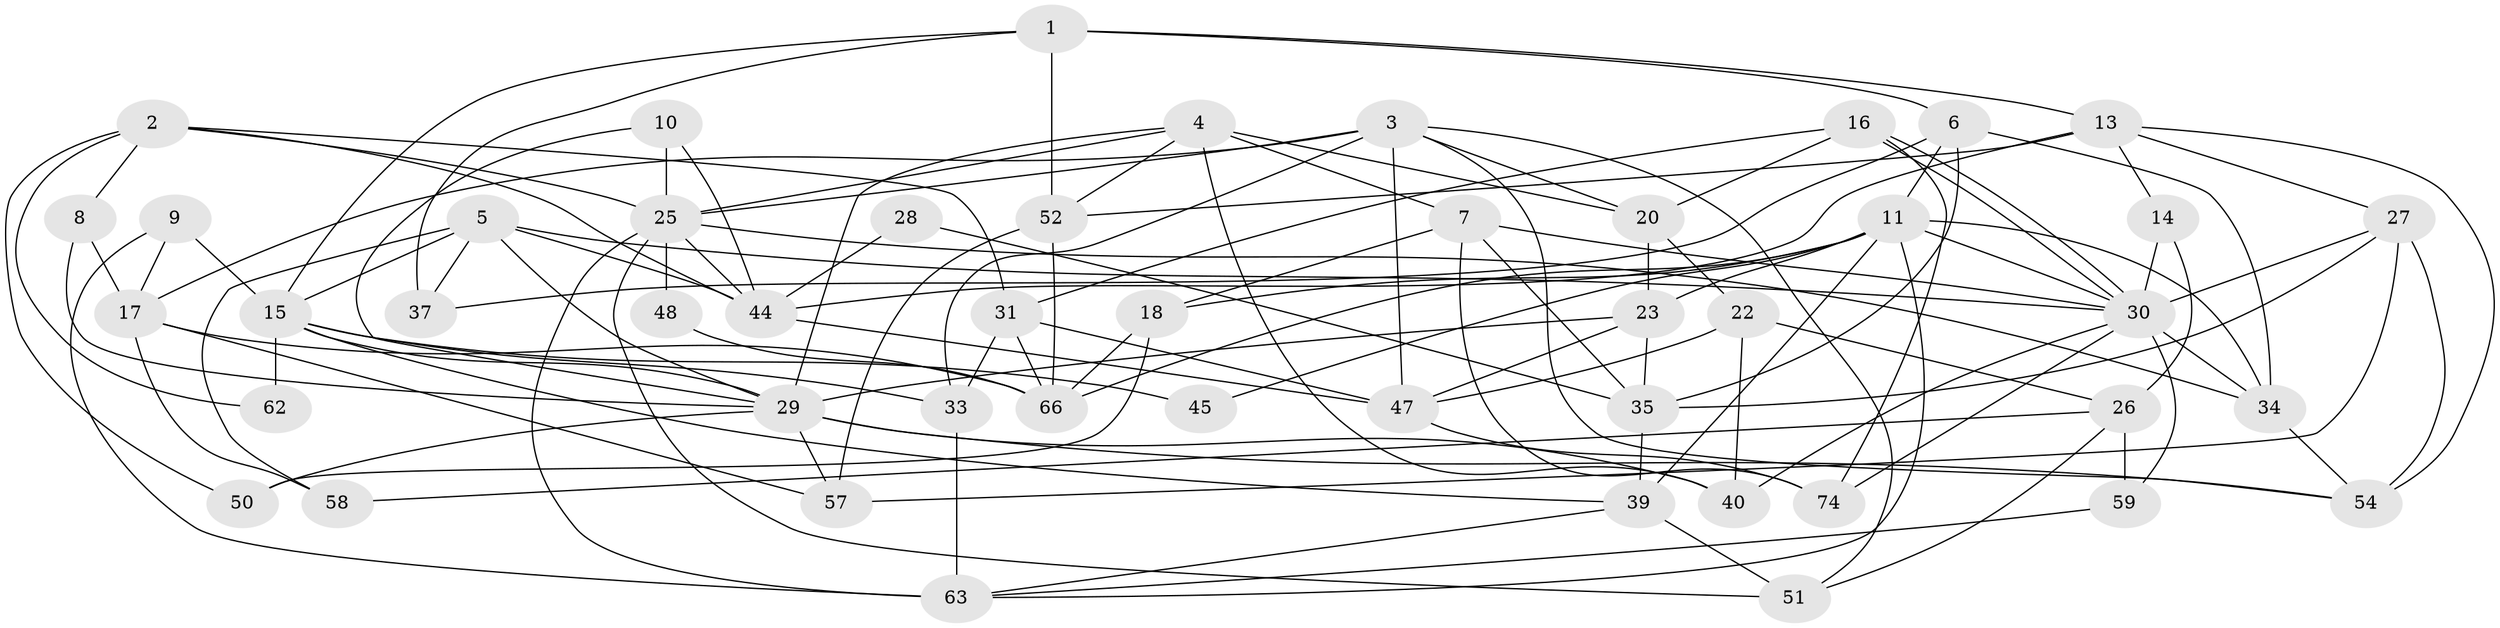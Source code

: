 // Generated by graph-tools (version 1.1) at 2025/52/02/27/25 19:52:05]
// undirected, 48 vertices, 120 edges
graph export_dot {
graph [start="1"]
  node [color=gray90,style=filled];
  1;
  2 [super="+12"];
  3 [super="+71"];
  4 [super="+65"];
  5 [super="+36"];
  6;
  7 [super="+73"];
  8;
  9;
  10;
  11 [super="+21"];
  13 [super="+60"];
  14;
  15 [super="+72"];
  16 [super="+24"];
  17 [super="+19"];
  18;
  20 [super="+42"];
  22 [super="+46"];
  23 [super="+75"];
  25 [super="+70"];
  26 [super="+49"];
  27 [super="+61"];
  28;
  29 [super="+41"];
  30 [super="+32"];
  31;
  33 [super="+38"];
  34;
  35 [super="+53"];
  37 [super="+43"];
  39 [super="+56"];
  40;
  44 [super="+68"];
  45;
  47 [super="+64"];
  48;
  50;
  51;
  52;
  54 [super="+55"];
  57;
  58;
  59;
  62;
  63 [super="+67"];
  66 [super="+69"];
  74;
  1 -- 6;
  1 -- 52;
  1 -- 37;
  1 -- 15;
  1 -- 13;
  2 -- 25;
  2 -- 8;
  2 -- 62;
  2 -- 50;
  2 -- 31;
  2 -- 44;
  3 -- 20;
  3 -- 25;
  3 -- 51;
  3 -- 47;
  3 -- 54;
  3 -- 17;
  3 -- 33;
  4 -- 25;
  4 -- 20;
  4 -- 52;
  4 -- 7;
  4 -- 40;
  4 -- 29;
  5 -- 44;
  5 -- 15;
  5 -- 29;
  5 -- 37;
  5 -- 58;
  5 -- 30;
  6 -- 34;
  6 -- 35;
  6 -- 37;
  6 -- 11;
  7 -- 30;
  7 -- 18;
  7 -- 74;
  7 -- 35;
  8 -- 17;
  8 -- 29;
  9 -- 63;
  9 -- 17;
  9 -- 15;
  10 -- 44;
  10 -- 29;
  10 -- 25;
  11 -- 18;
  11 -- 34;
  11 -- 66;
  11 -- 45;
  11 -- 23;
  11 -- 63;
  11 -- 30;
  11 -- 39;
  13 -- 44;
  13 -- 14;
  13 -- 52;
  13 -- 27;
  13 -- 54;
  14 -- 30;
  14 -- 26;
  15 -- 33;
  15 -- 39;
  15 -- 29;
  15 -- 45;
  15 -- 62;
  16 -- 30;
  16 -- 30;
  16 -- 31;
  16 -- 74;
  16 -- 20;
  17 -- 66;
  17 -- 58;
  17 -- 57;
  18 -- 66;
  18 -- 50;
  20 -- 23 [weight=2];
  20 -- 22;
  22 -- 26;
  22 -- 40;
  22 -- 47;
  23 -- 35;
  23 -- 29;
  23 -- 47;
  25 -- 48;
  25 -- 34;
  25 -- 51;
  25 -- 63 [weight=2];
  25 -- 44;
  26 -- 51;
  26 -- 58;
  26 -- 59;
  27 -- 57;
  27 -- 54 [weight=2];
  27 -- 35;
  27 -- 30;
  28 -- 44;
  28 -- 35;
  29 -- 50;
  29 -- 40;
  29 -- 57;
  29 -- 54;
  30 -- 40;
  30 -- 74;
  30 -- 34;
  30 -- 59;
  31 -- 47;
  31 -- 66;
  31 -- 33;
  33 -- 63;
  34 -- 54;
  35 -- 39;
  39 -- 51;
  39 -- 63;
  44 -- 47;
  47 -- 74;
  48 -- 66;
  52 -- 57;
  52 -- 66;
  59 -- 63;
}
